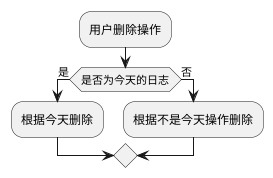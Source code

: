 @startuml
:用户删除操作;
if(是否为今天的日志) then(是)
    :根据今天删除;
else(否)
    :根据不是今天操作删除;
endif
@enduml
@startuml
:根据今天删除;
:打卡天数-1;
:打卡状态变为未打卡;
:成员签到日期中去除(最后一个);
:连续签到天数判断;
if(判断是否是连续7天签到) then(是)
    :圈子活跃度-7;
else(否)
    :圈子活跃度-1;
endif;
@enduml
@startuml
:根据不是今天操作删除;
:打卡天数-1;
:不改变打卡状态;
:成员签到日期中去除;
:连续签到天数判断;
if(判断是否连续7天签到) then(是)
    :圈子活跃度-7;
else(否)
    :圈子活跃度-1;
@enduml
@startuml
:连续打卡天数判断;
:得到连续打卡的记录(去重);
:截断连续打卡记录;
if(删除的日期是连续打卡中的数据) then(是)
    :连续打卡数据改变;
else(否)
    :连续打卡数据不改变;
endif;
if(删除的连续打卡天数是否为最后一天) then(是)
    :连续打卡天数-1;
else(否)
    :连续打卡天数正常判断;
@enduml
@startuml
:用户发表日志;
:设置日志创建时间;
:根据userid和circleid查询出来用户加入圈子的信息;
:设置用户最后打卡时间;
:设置用户打卡状态(1);
:用户打卡天数+1;
:用户连续打卡+1;
:保存设置用户签到日期到列表中;
if(用户是否为连续签到7天) then(是)
    :用户活跃度+5;
else(否)
    :用户活跃度+1;
endif
@enduml
@startuml
:用户进入圈子;
if(是否是圈子成员) then(是)
    :直接查询全部圈子日志数据;
else(否)
    :过滤仅仅圈子内可见日志数据;
@enduml
@startuml
start;
:用户删除日志;
if(用户删除是否为今日日志) then(是)
    :用户打卡状态设置为0;
endif;
:设置打卡天数;
:设置连续打卡天数;
:设置用户所在圈子活跃度信息;
:删除用户打卡列表中的日志信息;
end;
@enduml
@startuml
:删除日志;
:设置日志状态为删除状态;
if(判断日记是否为今天) then(是)
    if(判断是否删除日记后今天全部日记删除) then(是)
        :打卡状态设置为未打卡(0);
        :用户打卡天数-1;
        :删除打卡日历中的打卡日历;
    else(否)
        :打卡状态设置为主题部分打卡(1);
@enduml